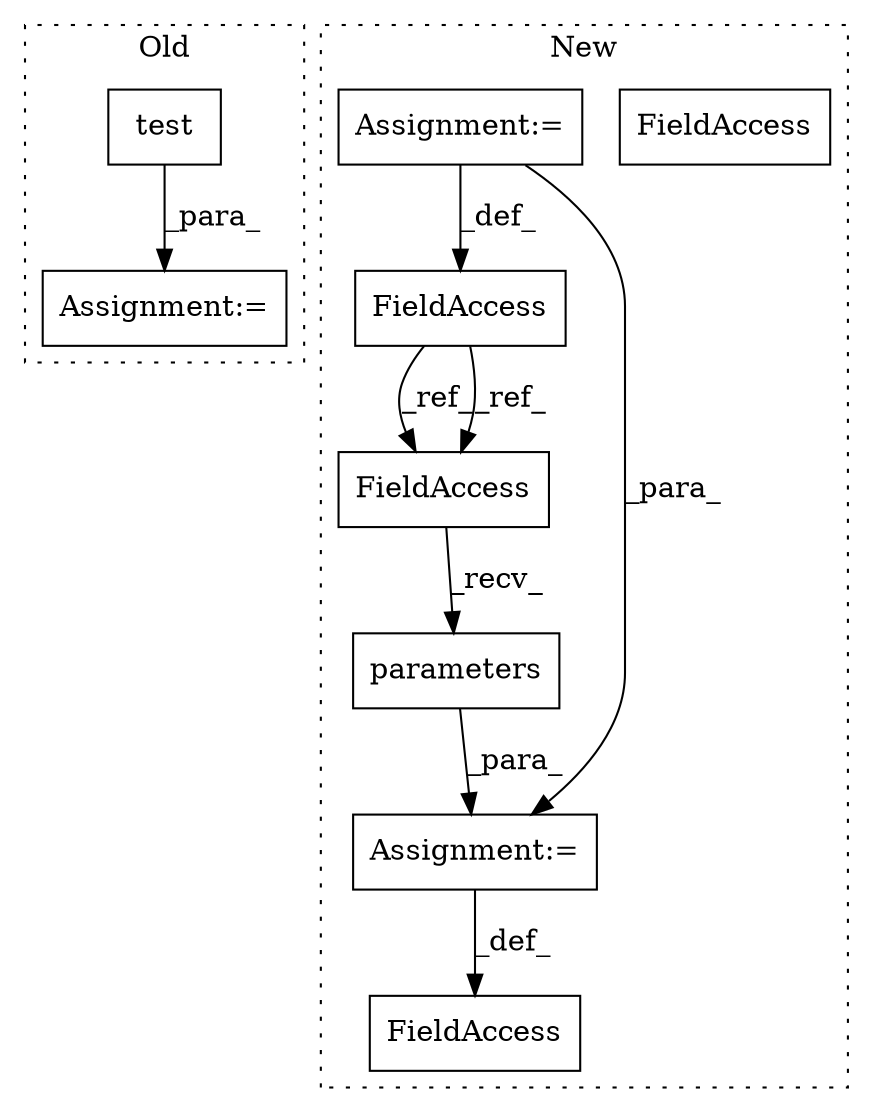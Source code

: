 digraph G {
subgraph cluster0 {
1 [label="test" a="32" s="5377,5387" l="5,1" shape="box"];
7 [label="Assignment:=" a="7" s="5376" l="1" shape="box"];
label = "Old";
style="dotted";
}
subgraph cluster1 {
2 [label="parameters" a="32" s="4305" l="12" shape="box"];
3 [label="FieldAccess" a="22" s="4289" l="5" shape="box"];
4 [label="FieldAccess" a="22" s="4164" l="5" shape="box"];
5 [label="FieldAccess" a="22" s="4237" l="9" shape="box"];
6 [label="Assignment:=" a="7" s="4169" l="1" shape="box"];
8 [label="Assignment:=" a="7" s="4246" l="1" shape="box"];
9 [label="FieldAccess" a="22" s="4289" l="5" shape="box"];
label = "New";
style="dotted";
}
1 -> 7 [label="_para_"];
2 -> 8 [label="_para_"];
4 -> 9 [label="_ref_"];
4 -> 9 [label="_ref_"];
6 -> 4 [label="_def_"];
6 -> 8 [label="_para_"];
8 -> 5 [label="_def_"];
9 -> 2 [label="_recv_"];
}